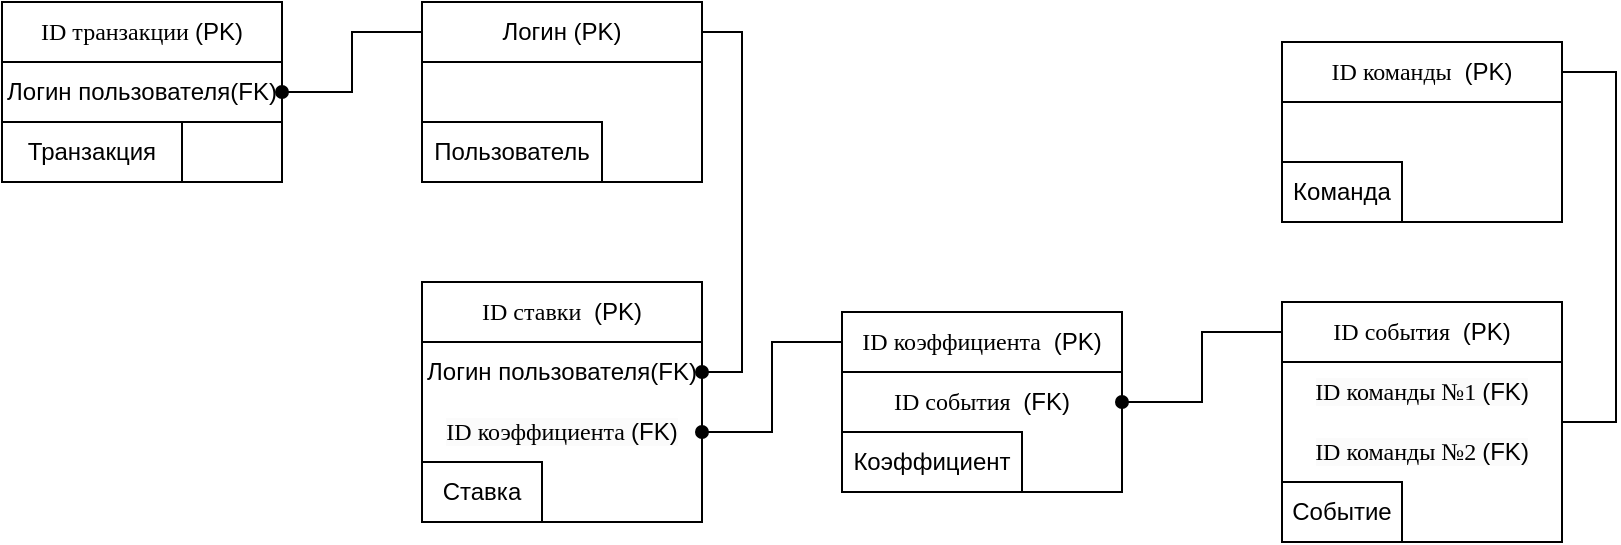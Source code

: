 <mxfile version="24.7.17">
  <diagram name="Страница — 1" id="kMK4P9hotfpQ_Spd6qPo">
    <mxGraphModel dx="890" dy="820" grid="1" gridSize="10" guides="1" tooltips="1" connect="1" arrows="1" fold="1" page="1" pageScale="1" pageWidth="827" pageHeight="1169" math="0" shadow="0">
      <root>
        <mxCell id="0" />
        <mxCell id="1" parent="0" />
        <mxCell id="Zv3L8iQLcZKGsGOPM7jH-1" value="" style="rounded=0;whiteSpace=wrap;html=1;fillColor=none;" parent="1" vertex="1">
          <mxGeometry x="223" y="240" width="140" height="90" as="geometry" />
        </mxCell>
        <mxCell id="Zv3L8iQLcZKGsGOPM7jH-2" style="edgeStyle=orthogonalEdgeStyle;rounded=0;orthogonalLoop=1;jettySize=auto;html=1;entryX=1;entryY=0.5;entryDx=0;entryDy=0;endArrow=oval;endFill=1;" parent="1" source="Zv3L8iQLcZKGsGOPM7jH-4" target="Zv3L8iQLcZKGsGOPM7jH-25" edge="1">
          <mxGeometry relative="1" as="geometry" />
        </mxCell>
        <mxCell id="Zv3L8iQLcZKGsGOPM7jH-3" style="edgeStyle=orthogonalEdgeStyle;rounded=0;orthogonalLoop=1;jettySize=auto;html=1;entryX=1;entryY=0.5;entryDx=0;entryDy=0;endArrow=oval;endFill=1;" parent="1" source="Zv3L8iQLcZKGsGOPM7jH-4" target="Zv3L8iQLcZKGsGOPM7jH-39" edge="1">
          <mxGeometry relative="1" as="geometry">
            <Array as="points">
              <mxPoint x="383" y="255" />
              <mxPoint x="383" y="425" />
            </Array>
          </mxGeometry>
        </mxCell>
        <mxCell id="Zv3L8iQLcZKGsGOPM7jH-4" value="Логин (PK)" style="rounded=0;whiteSpace=wrap;html=1;fillColor=none;" parent="1" vertex="1">
          <mxGeometry x="223" y="240" width="140" height="30" as="geometry" />
        </mxCell>
        <mxCell id="Zv3L8iQLcZKGsGOPM7jH-5" value="Пользователь" style="rounded=0;whiteSpace=wrap;html=1;fillColor=none;" parent="1" vertex="1">
          <mxGeometry x="223" y="300" width="90" height="30" as="geometry" />
        </mxCell>
        <mxCell id="Zv3L8iQLcZKGsGOPM7jH-6" value="" style="rounded=0;whiteSpace=wrap;html=1;fillColor=none;strokeColor=none;" parent="1" vertex="1">
          <mxGeometry x="223" y="270" width="140" height="30" as="geometry" />
        </mxCell>
        <mxCell id="Zv3L8iQLcZKGsGOPM7jH-7" value="" style="rounded=0;whiteSpace=wrap;html=1;fillColor=none;" parent="1" vertex="1">
          <mxGeometry x="223" y="380" width="140" height="120" as="geometry" />
        </mxCell>
        <mxCell id="Zv3L8iQLcZKGsGOPM7jH-8" value="&lt;font style=&quot;font-size: 12px;&quot;&gt;&lt;span style=&quot;line-height: 106%; font-family: &amp;quot;Times New Roman&amp;quot;, serif;&quot; lang=&quot;EN-US&quot;&gt;ID &lt;/span&gt;&lt;span style=&quot;line-height: 106%; font-family: &amp;quot;Times New Roman&amp;quot;, serif;&quot;&gt;ставки&amp;nbsp;&lt;/span&gt;&amp;nbsp;(PK)&lt;/font&gt;" style="rounded=0;whiteSpace=wrap;html=1;fillColor=none;" parent="1" vertex="1">
          <mxGeometry x="223" y="380" width="140" height="30" as="geometry" />
        </mxCell>
        <mxCell id="Zv3L8iQLcZKGsGOPM7jH-9" value="Ставка" style="rounded=0;whiteSpace=wrap;html=1;fillColor=none;" parent="1" vertex="1">
          <mxGeometry x="223" y="470" width="60" height="30" as="geometry" />
        </mxCell>
        <mxCell id="Zv3L8iQLcZKGsGOPM7jH-10" value="&lt;br&gt;&lt;span style=&quot;forced-color-adjust: none; color: rgb(0, 0, 0); font-size: 12px; font-style: normal; font-variant-ligatures: normal; font-variant-caps: normal; font-weight: 400; letter-spacing: normal; orphans: 2; text-align: center; text-indent: 0px; text-transform: none; widows: 2; word-spacing: 0px; -webkit-text-stroke-width: 0px; white-space: normal; background-color: rgb(251, 251, 251); text-decoration-thickness: initial; text-decoration-style: initial; text-decoration-color: initial; line-height: 12.72px; font-family: &amp;quot;Times New Roman&amp;quot;, serif;&quot; lang=&quot;EN-US&quot;&gt;ID&lt;span&gt;&amp;nbsp;коэффициента&amp;nbsp;&lt;/span&gt;&lt;/span&gt;&lt;span style=&quot;color: rgb(0, 0, 0); font-family: Helvetica; font-size: 12px; font-style: normal; font-variant-ligatures: normal; font-variant-caps: normal; font-weight: 400; letter-spacing: normal; orphans: 2; text-align: center; text-indent: 0px; text-transform: none; widows: 2; word-spacing: 0px; -webkit-text-stroke-width: 0px; white-space: normal; background-color: rgb(251, 251, 251); text-decoration-thickness: initial; text-decoration-style: initial; text-decoration-color: initial; display: inline !important; float: none;&quot;&gt;(FK)&lt;/span&gt;&lt;div&gt;&lt;br/&gt;&lt;/div&gt;" style="rounded=0;whiteSpace=wrap;html=1;fillColor=none;strokeColor=none;" parent="1" vertex="1">
          <mxGeometry x="223" y="440" width="140" height="30" as="geometry" />
        </mxCell>
        <mxCell id="Zv3L8iQLcZKGsGOPM7jH-11" value="" style="rounded=0;whiteSpace=wrap;html=1;fillColor=none;" parent="1" vertex="1">
          <mxGeometry x="653" y="390" width="140" height="120" as="geometry" />
        </mxCell>
        <mxCell id="Zv3L8iQLcZKGsGOPM7jH-12" style="edgeStyle=orthogonalEdgeStyle;rounded=0;orthogonalLoop=1;jettySize=auto;html=1;entryX=1;entryY=0.5;entryDx=0;entryDy=0;endArrow=oval;endFill=1;" parent="1" source="Zv3L8iQLcZKGsGOPM7jH-13" target="Zv3L8iQLcZKGsGOPM7jH-20" edge="1">
          <mxGeometry relative="1" as="geometry" />
        </mxCell>
        <mxCell id="Zv3L8iQLcZKGsGOPM7jH-13" value="&lt;font style=&quot;font-size: 12px;&quot;&gt;&lt;span style=&quot;line-height: 106%; font-family: &amp;quot;Times New Roman&amp;quot;, serif;&quot; lang=&quot;EN-US&quot;&gt;ID события&lt;/span&gt;&lt;span style=&quot;line-height: 106%; font-family: &amp;quot;Times New Roman&amp;quot;, serif;&quot;&gt;&amp;nbsp;&lt;/span&gt;&amp;nbsp;(PK)&lt;/font&gt;" style="rounded=0;whiteSpace=wrap;html=1;fillColor=none;" parent="1" vertex="1">
          <mxGeometry x="653" y="390" width="140" height="30" as="geometry" />
        </mxCell>
        <mxCell id="Zv3L8iQLcZKGsGOPM7jH-14" value="Событие" style="rounded=0;whiteSpace=wrap;html=1;fillColor=none;" parent="1" vertex="1">
          <mxGeometry x="653" y="480" width="60" height="30" as="geometry" />
        </mxCell>
        <mxCell id="Zv3L8iQLcZKGsGOPM7jH-15" value="&lt;div&gt;&lt;br&gt;&lt;/div&gt;" style="rounded=0;whiteSpace=wrap;html=1;fillColor=none;strokeColor=none;" parent="1" vertex="1">
          <mxGeometry x="653" y="420" width="140" height="30" as="geometry" />
        </mxCell>
        <mxCell id="Zv3L8iQLcZKGsGOPM7jH-16" value="" style="rounded=0;whiteSpace=wrap;html=1;fillColor=none;" parent="1" vertex="1">
          <mxGeometry x="433" y="395" width="140" height="90" as="geometry" />
        </mxCell>
        <mxCell id="Zv3L8iQLcZKGsGOPM7jH-17" style="edgeStyle=orthogonalEdgeStyle;rounded=0;orthogonalLoop=1;jettySize=auto;html=1;entryX=1;entryY=0.5;entryDx=0;entryDy=0;endArrow=oval;endFill=1;" parent="1" source="Zv3L8iQLcZKGsGOPM7jH-18" target="Zv3L8iQLcZKGsGOPM7jH-10" edge="1">
          <mxGeometry relative="1" as="geometry" />
        </mxCell>
        <mxCell id="Zv3L8iQLcZKGsGOPM7jH-18" value="&lt;font style=&quot;font-size: 12px;&quot;&gt;&lt;span style=&quot;line-height: 106%; font-family: &amp;quot;Times New Roman&amp;quot;, serif;&quot; lang=&quot;EN-US&quot;&gt;ID&amp;nbsp;&lt;/span&gt;&lt;span style=&quot;line-height: 106%; font-family: &amp;quot;Times New Roman&amp;quot;, serif;&quot;&gt;коэффициента&amp;nbsp;&lt;/span&gt;&amp;nbsp;(PK)&lt;/font&gt;" style="rounded=0;whiteSpace=wrap;html=1;fillColor=none;" parent="1" vertex="1">
          <mxGeometry x="433" y="395" width="140" height="30" as="geometry" />
        </mxCell>
        <mxCell id="Zv3L8iQLcZKGsGOPM7jH-19" value="Коэффициент" style="rounded=0;whiteSpace=wrap;html=1;fillColor=none;" parent="1" vertex="1">
          <mxGeometry x="433" y="455" width="90" height="30" as="geometry" />
        </mxCell>
        <mxCell id="Zv3L8iQLcZKGsGOPM7jH-20" value="&lt;font style=&quot;font-size: 12px;&quot;&gt;&lt;span style=&quot;line-height: 106%; font-family: &amp;quot;Times New Roman&amp;quot;, serif;&quot; lang=&quot;EN-US&quot;&gt;ID события&lt;/span&gt;&lt;span style=&quot;line-height: 106%; font-family: &amp;quot;Times New Roman&amp;quot;, serif;&quot;&gt;&amp;nbsp;&lt;/span&gt;&amp;nbsp;(FK)&lt;/font&gt;" style="rounded=0;whiteSpace=wrap;html=1;fillColor=none;fontColor=default;strokeColor=none;" parent="1" vertex="1">
          <mxGeometry x="433" y="425" width="140" height="30" as="geometry" />
        </mxCell>
        <mxCell id="Zv3L8iQLcZKGsGOPM7jH-21" value="" style="rounded=0;whiteSpace=wrap;html=1;fillColor=none;" parent="1" vertex="1">
          <mxGeometry x="13" y="240" width="140" height="90" as="geometry" />
        </mxCell>
        <mxCell id="Zv3L8iQLcZKGsGOPM7jH-22" value="&lt;font style=&quot;font-size: 12px;&quot;&gt;&lt;span style=&quot;font-family: &amp;quot;Times New Roman&amp;quot;, serif;&quot; lang=&quot;EN-US&quot;&gt;ID &lt;/span&gt;&lt;span style=&quot;line-height: 106%; font-family: &amp;quot;Times New Roman&amp;quot;, serif;&quot;&gt;транзакции&amp;nbsp;&lt;/span&gt;(PK)&lt;/font&gt;" style="rounded=0;whiteSpace=wrap;html=1;fillColor=none;" parent="1" vertex="1">
          <mxGeometry x="13" y="240" width="140" height="30" as="geometry" />
        </mxCell>
        <mxCell id="Zv3L8iQLcZKGsGOPM7jH-23" value="Транзакция" style="rounded=0;whiteSpace=wrap;html=1;fillColor=none;" parent="1" vertex="1">
          <mxGeometry x="13" y="300" width="90" height="30" as="geometry" />
        </mxCell>
        <mxCell id="Zv3L8iQLcZKGsGOPM7jH-24" value="" style="rounded=0;whiteSpace=wrap;html=1;fillColor=none;strokeColor=none;" parent="1" vertex="1">
          <mxGeometry x="13" y="270" width="140" height="30" as="geometry" />
        </mxCell>
        <mxCell id="Zv3L8iQLcZKGsGOPM7jH-25" value="Логин пользователя(FK)" style="rounded=0;whiteSpace=wrap;html=1;fillColor=none;" parent="1" vertex="1">
          <mxGeometry x="13" y="270" width="140" height="30" as="geometry" />
        </mxCell>
        <mxCell id="Zv3L8iQLcZKGsGOPM7jH-27" value="" style="rounded=0;whiteSpace=wrap;html=1;fillColor=none;" parent="1" vertex="1">
          <mxGeometry x="653" y="260" width="140" height="90" as="geometry" />
        </mxCell>
        <mxCell id="Zv3L8iQLcZKGsGOPM7jH-42" style="edgeStyle=orthogonalEdgeStyle;rounded=0;orthogonalLoop=1;jettySize=auto;html=1;entryX=1;entryY=0;entryDx=0;entryDy=0;endArrow=none;endFill=0;startArrow=none;startFill=0;" parent="1" source="Zv3L8iQLcZKGsGOPM7jH-29" target="Zv3L8iQLcZKGsGOPM7jH-41" edge="1">
          <mxGeometry relative="1" as="geometry">
            <Array as="points">
              <mxPoint x="820" y="275" />
              <mxPoint x="820" y="450" />
            </Array>
          </mxGeometry>
        </mxCell>
        <mxCell id="Zv3L8iQLcZKGsGOPM7jH-29" value="&lt;font style=&quot;font-size: 12px;&quot;&gt;&lt;span style=&quot;line-height: 106%; font-family: &amp;quot;Times New Roman&amp;quot;, serif;&quot; lang=&quot;EN-US&quot;&gt;ID команды&lt;/span&gt;&lt;span style=&quot;line-height: 106%; font-family: &amp;quot;Times New Roman&amp;quot;, serif;&quot;&gt;&amp;nbsp;&lt;/span&gt;&amp;nbsp;(PK)&lt;/font&gt;" style="rounded=0;whiteSpace=wrap;html=1;fillColor=none;" parent="1" vertex="1">
          <mxGeometry x="653" y="260" width="140" height="30" as="geometry" />
        </mxCell>
        <mxCell id="Zv3L8iQLcZKGsGOPM7jH-30" value="Команда" style="rounded=0;whiteSpace=wrap;html=1;fillColor=none;" parent="1" vertex="1">
          <mxGeometry x="653" y="320" width="60" height="30" as="geometry" />
        </mxCell>
        <mxCell id="Zv3L8iQLcZKGsGOPM7jH-39" value="&lt;font style=&quot;font-size: 12px;&quot;&gt;Логин пользователя(FK)&lt;/font&gt;" style="rounded=0;whiteSpace=wrap;html=1;fillColor=none;strokeColor=none;" parent="1" vertex="1">
          <mxGeometry x="223" y="410" width="140" height="30" as="geometry" />
        </mxCell>
        <mxCell id="Zv3L8iQLcZKGsGOPM7jH-40" value="&lt;br&gt;&lt;span style=&quot;forced-color-adjust: none; color: rgb(0, 0, 0); font-size: 12px; font-style: normal; font-variant-ligatures: normal; font-variant-caps: normal; font-weight: 400; letter-spacing: normal; orphans: 2; text-align: center; text-indent: 0px; text-transform: none; widows: 2; word-spacing: 0px; -webkit-text-stroke-width: 0px; white-space: normal; background-color: rgb(251, 251, 251); text-decoration-thickness: initial; text-decoration-style: initial; text-decoration-color: initial; line-height: 12.72px; font-family: &amp;quot;Times New Roman&amp;quot;, serif;&quot; lang=&quot;EN-US&quot;&gt;ID&lt;span&gt;&amp;nbsp;команды №1&amp;nbsp;&lt;/span&gt;&lt;/span&gt;&lt;span style=&quot;color: rgb(0, 0, 0); font-family: Helvetica; font-size: 12px; font-style: normal; font-variant-ligatures: normal; font-variant-caps: normal; font-weight: 400; letter-spacing: normal; orphans: 2; text-align: center; text-indent: 0px; text-transform: none; widows: 2; word-spacing: 0px; -webkit-text-stroke-width: 0px; white-space: normal; background-color: rgb(251, 251, 251); text-decoration-thickness: initial; text-decoration-style: initial; text-decoration-color: initial; display: inline !important; float: none;&quot;&gt;(FK)&lt;/span&gt;&lt;div&gt;&lt;br&gt;&lt;/div&gt;" style="rounded=0;whiteSpace=wrap;html=1;fillColor=none;strokeColor=none;" parent="1" vertex="1">
          <mxGeometry x="653" y="420" width="140" height="30" as="geometry" />
        </mxCell>
        <mxCell id="Zv3L8iQLcZKGsGOPM7jH-41" value="&lt;br&gt;&lt;span style=&quot;forced-color-adjust: none; color: rgb(0, 0, 0); font-size: 12px; font-style: normal; font-variant-ligatures: normal; font-variant-caps: normal; font-weight: 400; letter-spacing: normal; orphans: 2; text-align: center; text-indent: 0px; text-transform: none; widows: 2; word-spacing: 0px; -webkit-text-stroke-width: 0px; white-space: normal; background-color: rgb(251, 251, 251); text-decoration-thickness: initial; text-decoration-style: initial; text-decoration-color: initial; line-height: 12.72px; font-family: &amp;quot;Times New Roman&amp;quot;, serif;&quot; lang=&quot;EN-US&quot;&gt;ID&lt;span&gt;&amp;nbsp;команды №2&amp;nbsp;&lt;/span&gt;&lt;/span&gt;&lt;span style=&quot;color: rgb(0, 0, 0); font-family: Helvetica; font-size: 12px; font-style: normal; font-variant-ligatures: normal; font-variant-caps: normal; font-weight: 400; letter-spacing: normal; orphans: 2; text-align: center; text-indent: 0px; text-transform: none; widows: 2; word-spacing: 0px; -webkit-text-stroke-width: 0px; white-space: normal; background-color: rgb(251, 251, 251); text-decoration-thickness: initial; text-decoration-style: initial; text-decoration-color: initial; display: inline !important; float: none;&quot;&gt;(FK)&lt;/span&gt;&lt;div&gt;&lt;br&gt;&lt;/div&gt;" style="rounded=0;whiteSpace=wrap;html=1;fillColor=none;strokeColor=none;" parent="1" vertex="1">
          <mxGeometry x="653" y="450" width="140" height="30" as="geometry" />
        </mxCell>
      </root>
    </mxGraphModel>
  </diagram>
</mxfile>

